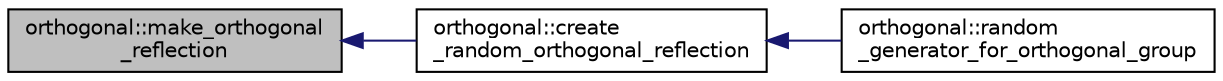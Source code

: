 digraph "orthogonal::make_orthogonal_reflection"
{
  edge [fontname="Helvetica",fontsize="10",labelfontname="Helvetica",labelfontsize="10"];
  node [fontname="Helvetica",fontsize="10",shape=record];
  rankdir="LR";
  Node11896 [label="orthogonal::make_orthogonal\l_reflection",height=0.2,width=0.4,color="black", fillcolor="grey75", style="filled", fontcolor="black"];
  Node11896 -> Node11897 [dir="back",color="midnightblue",fontsize="10",style="solid",fontname="Helvetica"];
  Node11897 [label="orthogonal::create\l_random_orthogonal_reflection",height=0.2,width=0.4,color="black", fillcolor="white", style="filled",URL="$d7/daa/classorthogonal.html#a8cf782be9d4f9ffd3dfcd485e374e879"];
  Node11897 -> Node11898 [dir="back",color="midnightblue",fontsize="10",style="solid",fontname="Helvetica"];
  Node11898 [label="orthogonal::random\l_generator_for_orthogonal_group",height=0.2,width=0.4,color="black", fillcolor="white", style="filled",URL="$d7/daa/classorthogonal.html#a380946c3af4d3d83118c409a7aecfe3d"];
}
